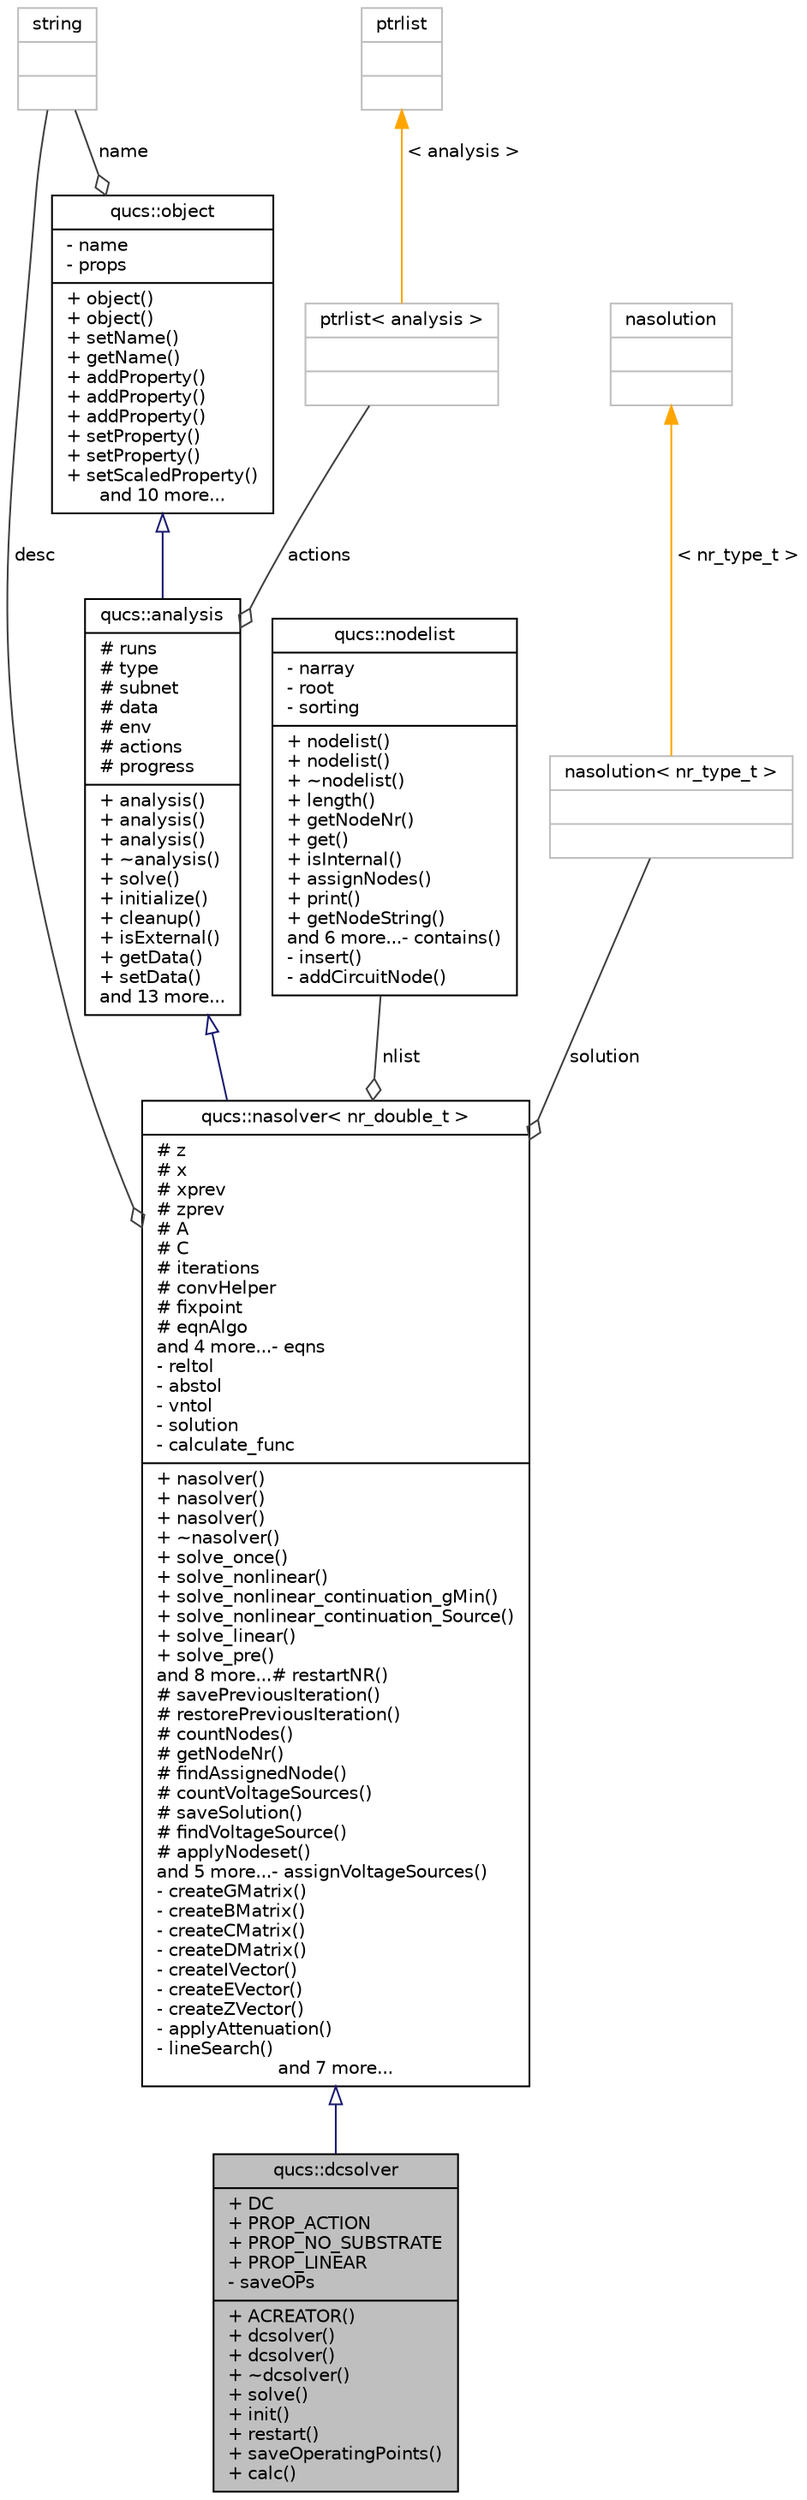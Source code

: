 digraph G
{
  edge [fontname="Helvetica",fontsize="10",labelfontname="Helvetica",labelfontsize="10"];
  node [fontname="Helvetica",fontsize="10",shape=record];
  Node1 [label="{qucs::dcsolver\n|+ DC\l+ PROP_ACTION\l+ PROP_NO_SUBSTRATE\l+ PROP_LINEAR\l- saveOPs\l|+ ACREATOR()\l+ dcsolver()\l+ dcsolver()\l+ ~dcsolver()\l+ solve()\l+ init()\l+ restart()\l+ saveOperatingPoints()\l+ calc()\l}",height=0.2,width=0.4,color="black", fillcolor="grey75", style="filled" fontcolor="black"];
  Node2 -> Node1 [dir="back",color="midnightblue",fontsize="10",style="solid",arrowtail="onormal",fontname="Helvetica"];
  Node2 [label="{qucs::nasolver\< nr_double_t \>\n|# z\l# x\l# xprev\l# zprev\l# A\l# C\l# iterations\l# convHelper\l# fixpoint\l# eqnAlgo\land 4 more...- eqns\l- reltol\l- abstol\l- vntol\l- solution\l- calculate_func\l|+ nasolver()\l+ nasolver()\l+ nasolver()\l+ ~nasolver()\l+ solve_once()\l+ solve_nonlinear()\l+ solve_nonlinear_continuation_gMin()\l+ solve_nonlinear_continuation_Source()\l+ solve_linear()\l+ solve_pre()\land 8 more...# restartNR()\l# savePreviousIteration()\l# restorePreviousIteration()\l# countNodes()\l# getNodeNr()\l# findAssignedNode()\l# countVoltageSources()\l# saveSolution()\l# findVoltageSource()\l# applyNodeset()\land 5 more...- assignVoltageSources()\l- createGMatrix()\l- createBMatrix()\l- createCMatrix()\l- createDMatrix()\l- createIVector()\l- createEVector()\l- createZVector()\l- applyAttenuation()\l- lineSearch()\land 7 more...}",height=0.2,width=0.4,color="black", fillcolor="white", style="filled",URL="$classqucs_1_1nasolver.html"];
  Node3 -> Node2 [dir="back",color="midnightblue",fontsize="10",style="solid",arrowtail="onormal",fontname="Helvetica"];
  Node3 [label="{qucs::analysis\n|# runs\l# type\l# subnet\l# data\l# env\l# actions\l# progress\l|+ analysis()\l+ analysis()\l+ analysis()\l+ ~analysis()\l+ solve()\l+ initialize()\l+ cleanup()\l+ isExternal()\l+ getData()\l+ setData()\land 13 more...}",height=0.2,width=0.4,color="black", fillcolor="white", style="filled",URL="$classqucs_1_1analysis.html",tooltip="class for performing circuit analyses."];
  Node4 -> Node3 [dir="back",color="midnightblue",fontsize="10",style="solid",arrowtail="onormal",fontname="Helvetica"];
  Node4 [label="{qucs::object\n|- name\l- props\l|+ object()\l+ object()\l+ setName()\l+ getName()\l+ addProperty()\l+ addProperty()\l+ addProperty()\l+ setProperty()\l+ setProperty()\l+ setScaledProperty()\land 10 more...}",height=0.2,width=0.4,color="black", fillcolor="white", style="filled",URL="$classqucs_1_1object.html",tooltip="generic object class."];
  Node5 -> Node4 [color="grey25",fontsize="10",style="solid",label=" name" ,arrowhead="odiamond",fontname="Helvetica"];
  Node5 [label="{string\n||}",height=0.2,width=0.4,color="grey75", fillcolor="white", style="filled"];
  Node6 -> Node3 [color="grey25",fontsize="10",style="solid",label=" actions" ,arrowhead="odiamond",fontname="Helvetica"];
  Node6 [label="{ptrlist\< analysis \>\n||}",height=0.2,width=0.4,color="grey75", fillcolor="white", style="filled"];
  Node7 -> Node6 [dir="back",color="orange",fontsize="10",style="solid",label=" \< analysis \>" ,fontname="Helvetica"];
  Node7 [label="{ptrlist\n||}",height=0.2,width=0.4,color="grey75", fillcolor="white", style="filled"];
  Node8 -> Node2 [color="grey25",fontsize="10",style="solid",label=" nlist" ,arrowhead="odiamond",fontname="Helvetica"];
  Node8 [label="{qucs::nodelist\n|- narray\l- root\l- sorting\l|+ nodelist()\l+ nodelist()\l+ ~nodelist()\l+ length()\l+ getNodeNr()\l+ get()\l+ isInternal()\l+ assignNodes()\l+ print()\l+ getNodeString()\land 6 more...- contains()\l- insert()\l- addCircuitNode()\l}",height=0.2,width=0.4,color="black", fillcolor="white", style="filled",URL="$classqucs_1_1nodelist.html"];
  Node5 -> Node2 [color="grey25",fontsize="10",style="solid",label=" desc" ,arrowhead="odiamond",fontname="Helvetica"];
  Node9 -> Node2 [color="grey25",fontsize="10",style="solid",label=" solution" ,arrowhead="odiamond",fontname="Helvetica"];
  Node9 [label="{nasolution\< nr_type_t \>\n||}",height=0.2,width=0.4,color="grey75", fillcolor="white", style="filled"];
  Node10 -> Node9 [dir="back",color="orange",fontsize="10",style="solid",label=" \< nr_type_t \>" ,fontname="Helvetica"];
  Node10 [label="{nasolution\n||}",height=0.2,width=0.4,color="grey75", fillcolor="white", style="filled"];
}
